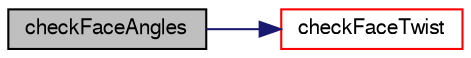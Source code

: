 digraph "checkFaceAngles"
{
  bgcolor="transparent";
  edge [fontname="FreeSans",fontsize="10",labelfontname="FreeSans",labelfontsize="10"];
  node [fontname="FreeSans",fontsize="10",shape=record];
  rankdir="LR";
  Node1399 [label="checkFaceAngles",height=0.2,width=0.4,color="black", fillcolor="grey75", style="filled", fontcolor="black"];
  Node1399 -> Node1400 [color="midnightblue",fontsize="10",style="solid",fontname="FreeSans"];
  Node1400 [label="checkFaceTwist",height=0.2,width=0.4,color="red",URL="$a25146.html#a024a05dbc6d84c1506e13b255ee71518"];
}
